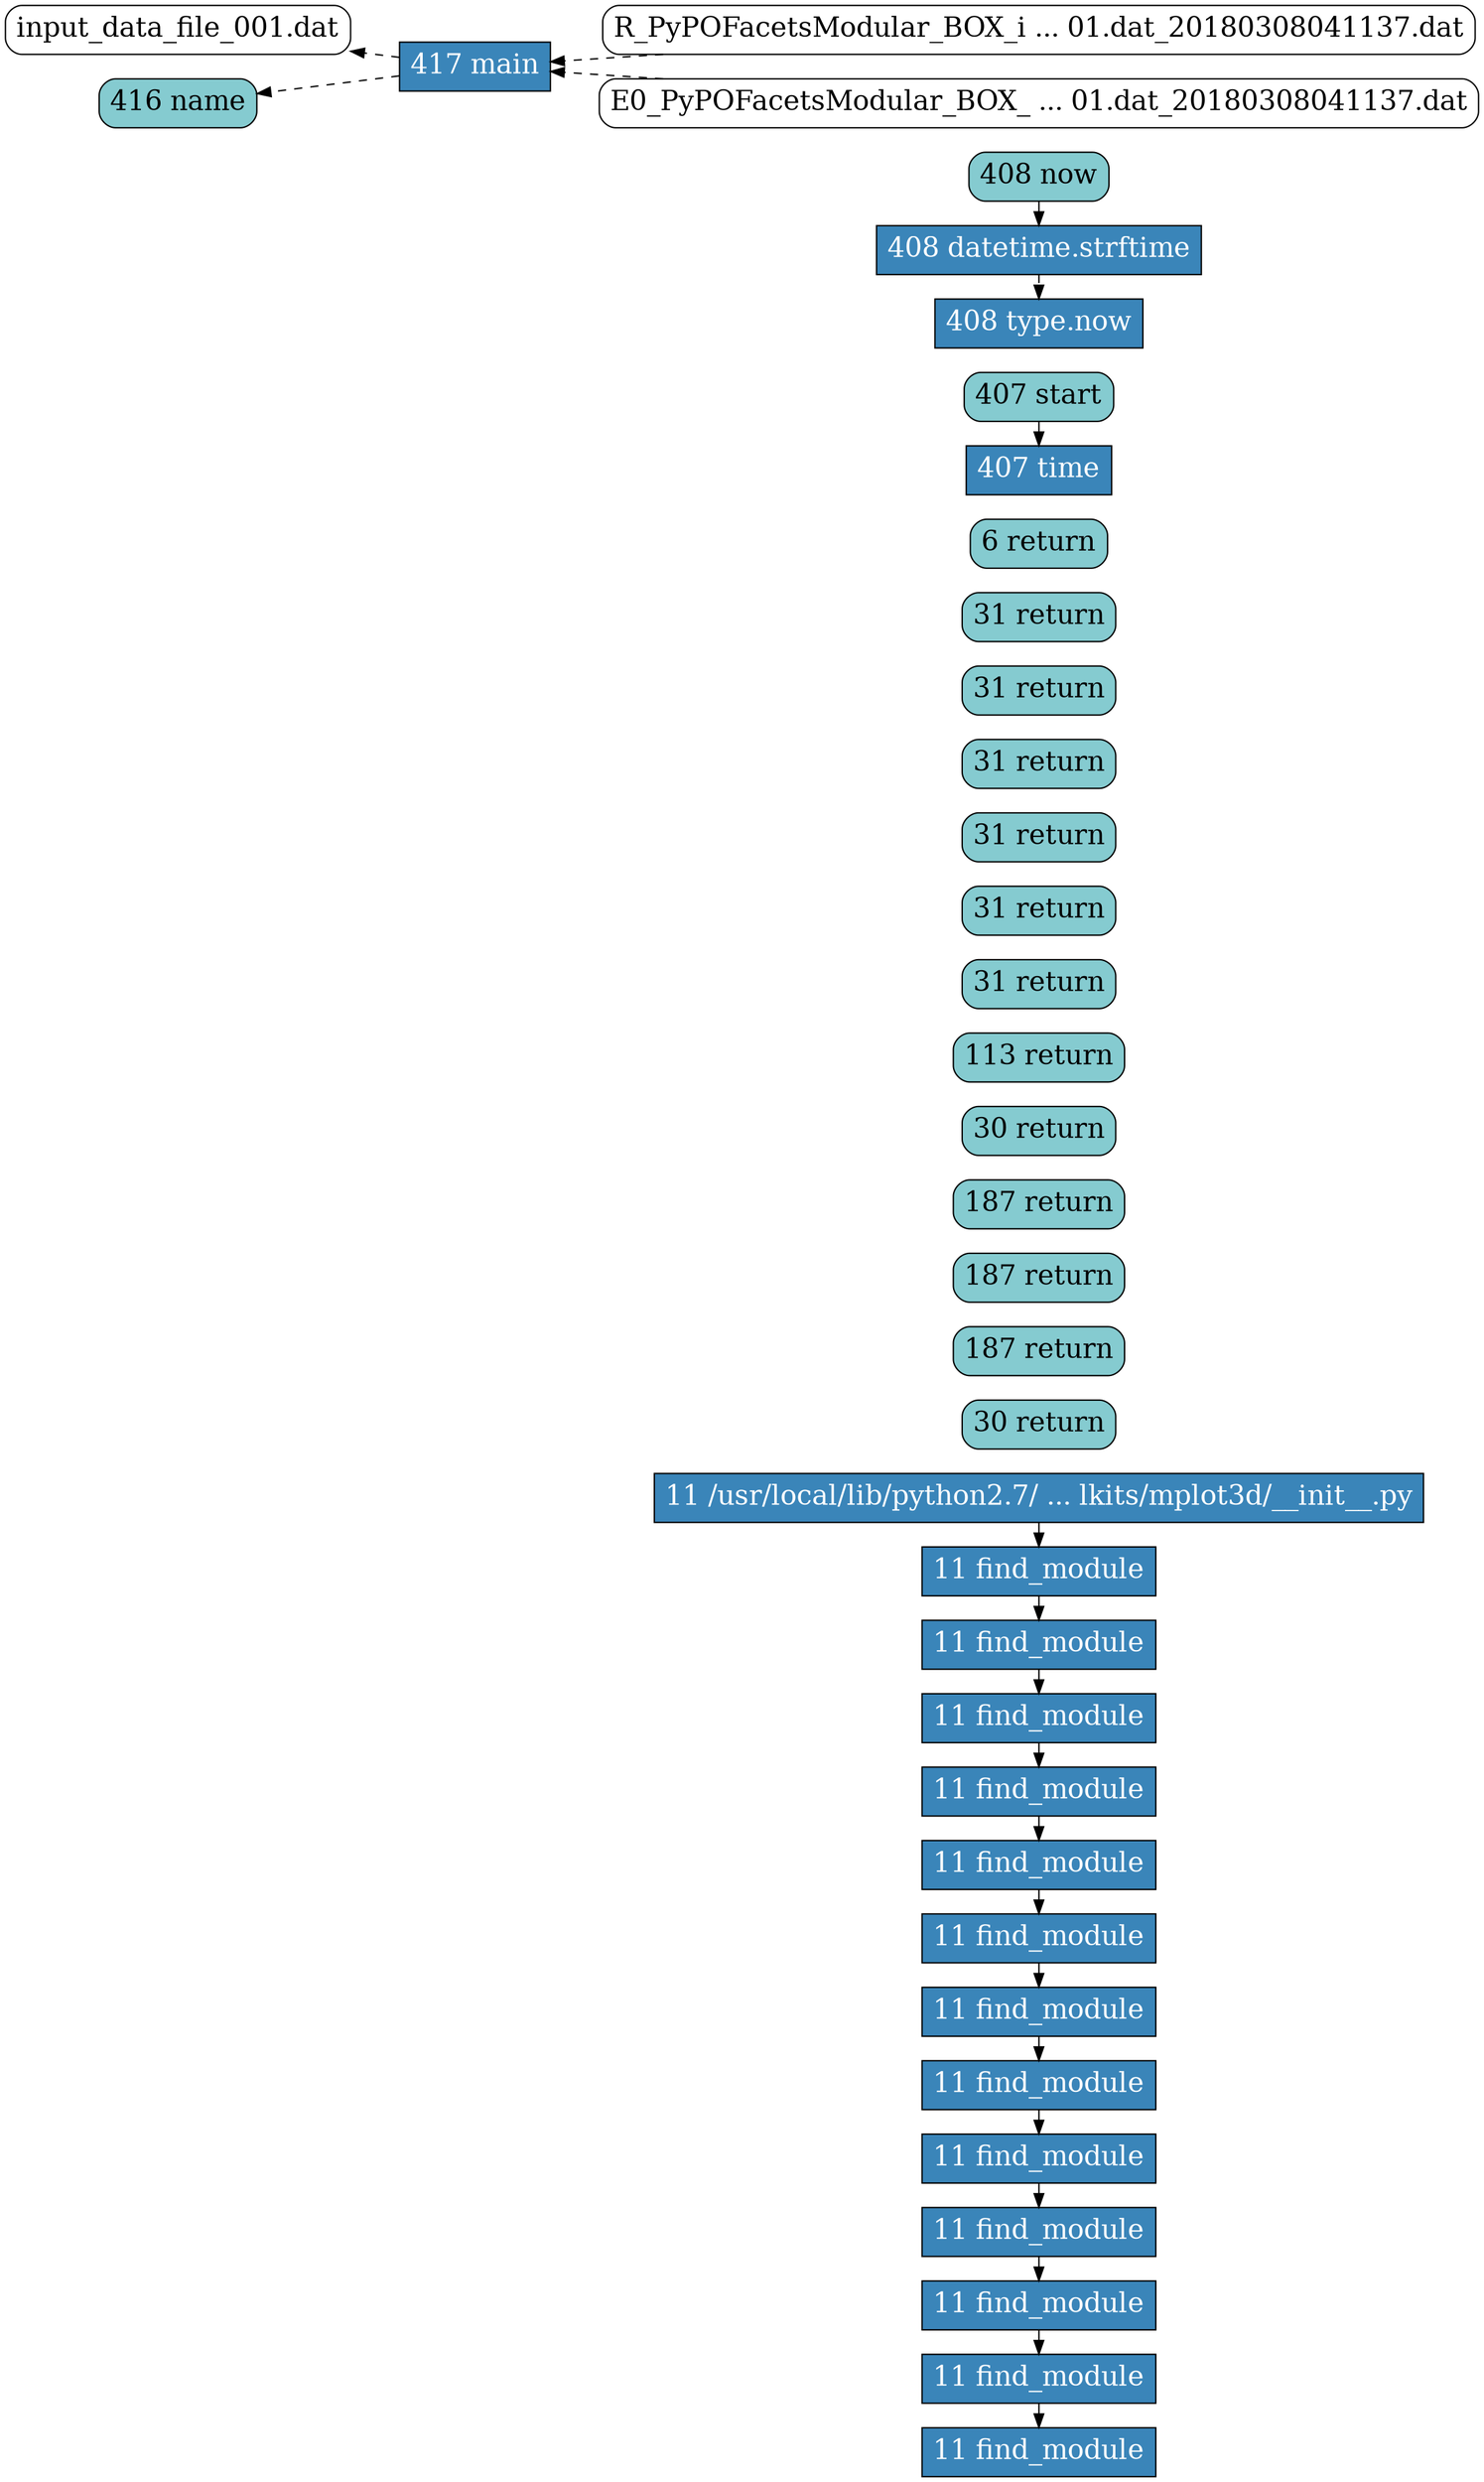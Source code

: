 digraph dependency {
    rankdir=RL;
    node[fontsize=20]
    v_1_18 [label="11 find_module" fillcolor="#3A85B9" fontcolor="white" shape="box" style="filled"];
    v_3_19 [label="30 return" fillcolor="#85CBD0" fontcolor="black" shape="box" style="rounded,filled"];
    v_1_21 [label="11 find_module" fillcolor="#3A85B9" fontcolor="white" shape="box" style="filled"];
    v_4_22 [label="187 return" fillcolor="#85CBD0" fontcolor="black" shape="box" style="rounded,filled"];
    v_1_24 [label="11 find_module" fillcolor="#3A85B9" fontcolor="white" shape="box" style="filled"];
    v_5_25 [label="187 return" fillcolor="#85CBD0" fontcolor="black" shape="box" style="rounded,filled"];
    v_1_27 [label="11 find_module" fillcolor="#3A85B9" fontcolor="white" shape="box" style="filled"];
    v_6_28 [label="187 return" fillcolor="#85CBD0" fontcolor="black" shape="box" style="rounded,filled"];
    v_1_30 [label="11 find_module" fillcolor="#3A85B9" fontcolor="white" shape="box" style="filled"];
    v_7_31 [label="30 return" fillcolor="#85CBD0" fontcolor="black" shape="box" style="rounded,filled"];
    v_1_33 [label="11 find_module" fillcolor="#3A85B9" fontcolor="white" shape="box" style="filled"];
    v_8_34 [label="113 return" fillcolor="#85CBD0" fontcolor="black" shape="box" style="rounded,filled"];
    v_1_36 [label="11 find_module" fillcolor="#3A85B9" fontcolor="white" shape="box" style="filled"];
    v_9_37 [label="31 return" fillcolor="#85CBD0" fontcolor="black" shape="box" style="rounded,filled"];
    v_1_39 [label="11 find_module" fillcolor="#3A85B9" fontcolor="white" shape="box" style="filled"];
    v_10_40 [label="31 return" fillcolor="#85CBD0" fontcolor="black" shape="box" style="rounded,filled"];
    v_1_42 [label="11 find_module" fillcolor="#3A85B9" fontcolor="white" shape="box" style="filled"];
    v_11_43 [label="31 return" fillcolor="#85CBD0" fontcolor="black" shape="box" style="rounded,filled"];
    v_1_45 [label="11 find_module" fillcolor="#3A85B9" fontcolor="white" shape="box" style="filled"];
    v_12_46 [label="31 return" fillcolor="#85CBD0" fontcolor="black" shape="box" style="rounded,filled"];
    v_1_48 [label="11 find_module" fillcolor="#3A85B9" fontcolor="white" shape="box" style="filled"];
    v_13_49 [label="31 return" fillcolor="#85CBD0" fontcolor="black" shape="box" style="rounded,filled"];
    v_1_51 [label="11 find_module" fillcolor="#3A85B9" fontcolor="white" shape="box" style="filled"];
    v_14_52 [label="31 return" fillcolor="#85CBD0" fontcolor="black" shape="box" style="rounded,filled"];
    v_1_54 [label="11 find_module" fillcolor="#3A85B9" fontcolor="white" shape="box" style="filled"];
    v_15_55 [label="6 return" fillcolor="#85CBD0" fontcolor="black" shape="box" style="rounded,filled"];
    v_1_57 [label="11 /usr/local/lib/python2.7/ ... lkits/mplot3d/__init__.py" fillcolor="#3A85B9" fontcolor="white" shape="box" style="filled"];
    v_1_79 [label="407 time" fillcolor="#3A85B9" fontcolor="white" shape="box" style="filled"];
    v_1_80 [label="407 start" fillcolor="#85CBD0" fontcolor="black" shape="box" style="rounded,filled"];
    v_1_84 [label="408 type.now" fillcolor="#3A85B9" fontcolor="white" shape="box" style="filled"];
    v_1_87 [label="408 datetime.strftime" fillcolor="#3A85B9" fontcolor="white" shape="box" style="filled"];
    v_1_87 [label="408 datetime.strftime" fillcolor="#3A85B9" fontcolor="white" shape="box" style="filled"];
    v_1_88 [label="408 now" fillcolor="#85CBD0" fontcolor="black" shape="box" style="rounded,filled"];
    a_1 [label="input_data_file_001.dat" fillcolor="white" fontcolor="black" shape="box" style="rounded,filled"];
    a_2 [label="R_PyPOFacetsModular_BOX_i ... 01.dat_20180308041137.dat" fillcolor="white" fontcolor="black" shape="box" style="rounded,filled"];
    a_3 [label="E0_PyPOFacetsModular_BOX_ ... 01.dat_20180308041137.dat" fillcolor="white" fontcolor="black" shape="box" style="rounded,filled"];
    v_1_93 [label="417 main" fillcolor="#3A85B9" fontcolor="white" shape="box" style="filled"];
    v_1_90 [label="416 name" fillcolor="#85CBD0" fontcolor="black" shape="box" style="rounded,filled"];
    {rank=same v_1_84 v_1_87 v_1_88}
    {rank=same v_1_90}
    {rank=same v_1_18 v_1_21 v_1_24 v_1_27 v_1_30 v_1_33 v_1_36 v_1_39 v_1_42 v_1_45 v_1_48 v_1_51 v_1_54 v_1_57}
    {rank=same v_1_93}
    {rank=same v_1_79 v_1_80}
    v_1_93 -> v_1_90 [style="dashed"];
    v_1_57 -> v_1_54 [style=""];
    v_1_87 -> v_1_84 [style="dashed"];
    v_1_39 -> v_1_36 [style=""];
    a_2 -> v_1_93 [style="dashed"];
    v_1_42 -> v_1_39 [style=""];
    v_1_54 -> v_1_51 [style=""];
    a_3 -> v_1_93 [style="dashed"];
    v_1_51 -> v_1_48 [style=""];
    v_1_27 -> v_1_24 [style=""];
    v_1_33 -> v_1_30 [style=""];
    v_1_93 -> a_1 [style="dashed"];
    v_1_30 -> v_1_27 [style=""];
    v_1_24 -> v_1_21 [style=""];
    v_1_21 -> v_1_18 [style=""];
    v_1_80 -> v_1_79 [style=""];
    v_1_88 -> v_1_87 [style=""];
    v_1_36 -> v_1_33 [style=""];
    v_1_45 -> v_1_42 [style=""];
    v_1_48 -> v_1_45 [style=""];
}
